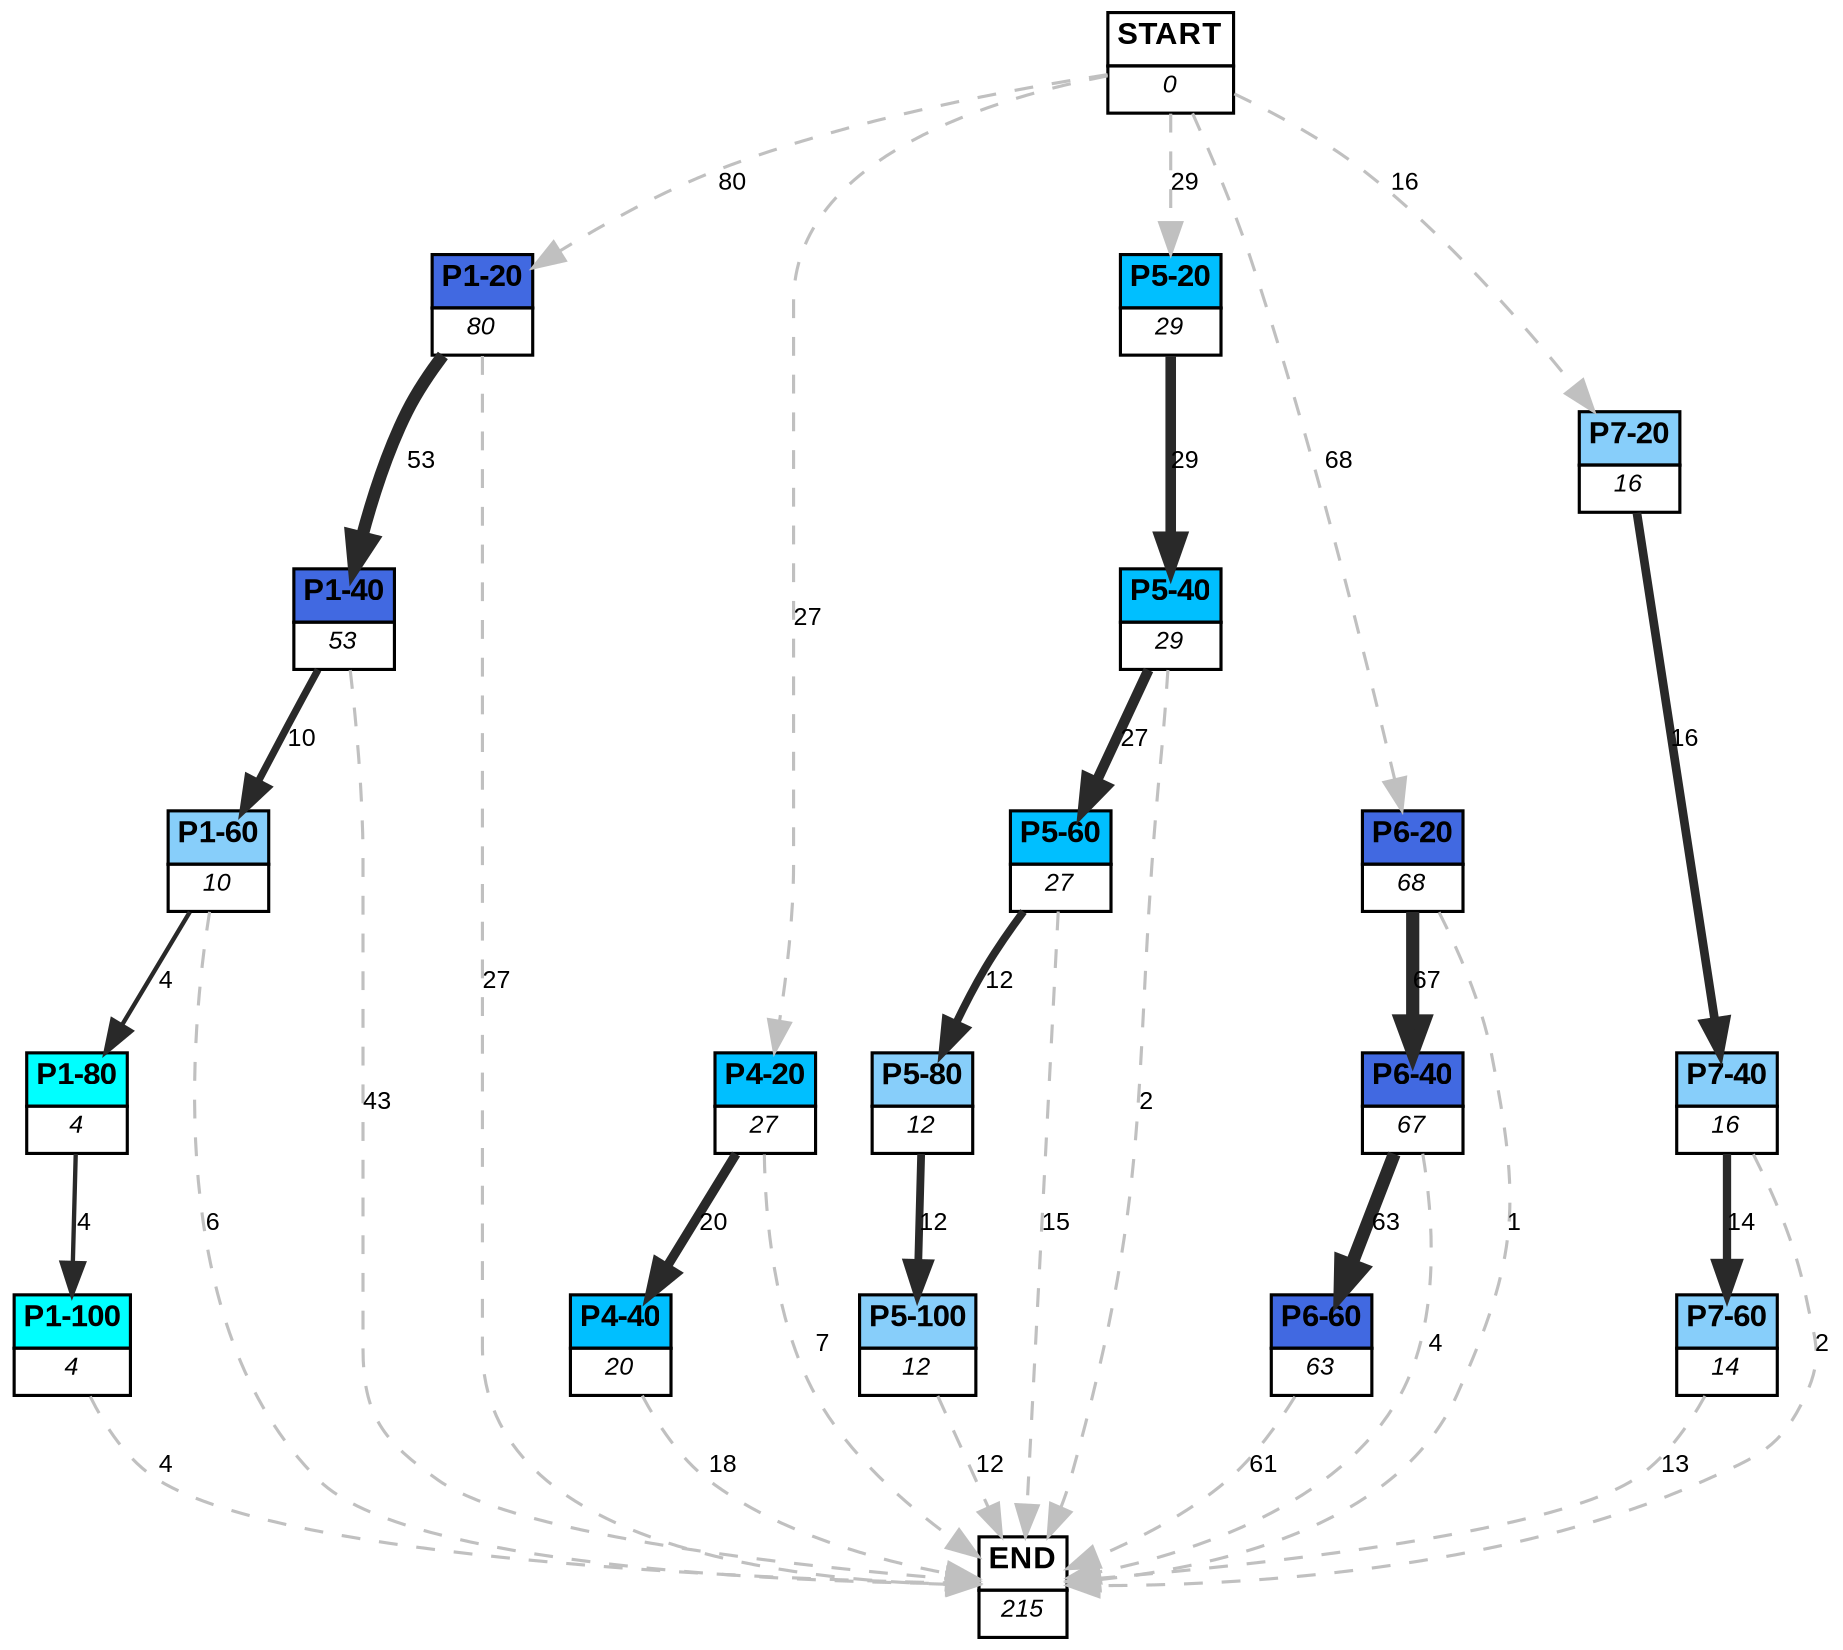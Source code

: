 digraph graphname {
	dpi = 150
	size="16,11!";
	margin = 0;
"P1-20" [shape=plain, label=<<table border="0" cellborder="1" cellspacing="0"><tr><td bgcolor="royalblue"><FONT face="Arial" POINT-SIZE="10"><b>P1-20</b></FONT></td></tr><tr><td bgcolor="white"><FONT face="Arial" POINT-SIZE="8"><i>80</i></FONT></td></tr></table>>]
"P4-20" [shape=plain, label=<<table border="0" cellborder="1" cellspacing="0"><tr><td bgcolor="deepskyblue"><FONT face="Arial" POINT-SIZE="10"><b>P4-20</b></FONT></td></tr><tr><td bgcolor="white"><FONT face="Arial" POINT-SIZE="8"><i>27</i></FONT></td></tr></table>>]
"P4-40" [shape=plain, label=<<table border="0" cellborder="1" cellspacing="0"><tr><td bgcolor="deepskyblue"><FONT face="Arial" POINT-SIZE="10"><b>P4-40</b></FONT></td></tr><tr><td bgcolor="white"><FONT face="Arial" POINT-SIZE="8"><i>20</i></FONT></td></tr></table>>]
"P1-40" [shape=plain, label=<<table border="0" cellborder="1" cellspacing="0"><tr><td bgcolor="royalblue"><FONT face="Arial" POINT-SIZE="10"><b>P1-40</b></FONT></td></tr><tr><td bgcolor="white"><FONT face="Arial" POINT-SIZE="8"><i>53</i></FONT></td></tr></table>>]
"P5-20" [shape=plain, label=<<table border="0" cellborder="1" cellspacing="0"><tr><td bgcolor="deepskyblue"><FONT face="Arial" POINT-SIZE="10"><b>P5-20</b></FONT></td></tr><tr><td bgcolor="white"><FONT face="Arial" POINT-SIZE="8"><i>29</i></FONT></td></tr></table>>]
"P5-40" [shape=plain, label=<<table border="0" cellborder="1" cellspacing="0"><tr><td bgcolor="deepskyblue"><FONT face="Arial" POINT-SIZE="10"><b>P5-40</b></FONT></td></tr><tr><td bgcolor="white"><FONT face="Arial" POINT-SIZE="8"><i>29</i></FONT></td></tr></table>>]
"P1-60" [shape=plain, label=<<table border="0" cellborder="1" cellspacing="0"><tr><td bgcolor="lightskyblue"><FONT face="Arial" POINT-SIZE="10"><b>P1-60</b></FONT></td></tr><tr><td bgcolor="white"><FONT face="Arial" POINT-SIZE="8"><i>10</i></FONT></td></tr></table>>]
"P1-80" [shape=plain, label=<<table border="0" cellborder="1" cellspacing="0"><tr><td bgcolor="aqua"><FONT face="Arial" POINT-SIZE="10"><b>P1-80</b></FONT></td></tr><tr><td bgcolor="white"><FONT face="Arial" POINT-SIZE="8"><i>4</i></FONT></td></tr></table>>]
"P1-100" [shape=plain, label=<<table border="0" cellborder="1" cellspacing="0"><tr><td bgcolor="aqua"><FONT face="Arial" POINT-SIZE="10"><b>P1-100</b></FONT></td></tr><tr><td bgcolor="white"><FONT face="Arial" POINT-SIZE="8"><i>4</i></FONT></td></tr></table>>]
"P5-60" [shape=plain, label=<<table border="0" cellborder="1" cellspacing="0"><tr><td bgcolor="deepskyblue"><FONT face="Arial" POINT-SIZE="10"><b>P5-60</b></FONT></td></tr><tr><td bgcolor="white"><FONT face="Arial" POINT-SIZE="8"><i>27</i></FONT></td></tr></table>>]
"P5-80" [shape=plain, label=<<table border="0" cellborder="1" cellspacing="0"><tr><td bgcolor="lightskyblue"><FONT face="Arial" POINT-SIZE="10"><b>P5-80</b></FONT></td></tr><tr><td bgcolor="white"><FONT face="Arial" POINT-SIZE="8"><i>12</i></FONT></td></tr></table>>]
"P5-100" [shape=plain, label=<<table border="0" cellborder="1" cellspacing="0"><tr><td bgcolor="lightskyblue"><FONT face="Arial" POINT-SIZE="10"><b>P5-100</b></FONT></td></tr><tr><td bgcolor="white"><FONT face="Arial" POINT-SIZE="8"><i>12</i></FONT></td></tr></table>>]
"P6-20" [shape=plain, label=<<table border="0" cellborder="1" cellspacing="0"><tr><td bgcolor="royalblue"><FONT face="Arial" POINT-SIZE="10"><b>P6-20</b></FONT></td></tr><tr><td bgcolor="white"><FONT face="Arial" POINT-SIZE="8"><i>68</i></FONT></td></tr></table>>]
"P6-40" [shape=plain, label=<<table border="0" cellborder="1" cellspacing="0"><tr><td bgcolor="royalblue"><FONT face="Arial" POINT-SIZE="10"><b>P6-40</b></FONT></td></tr><tr><td bgcolor="white"><FONT face="Arial" POINT-SIZE="8"><i>67</i></FONT></td></tr></table>>]
"P6-60" [shape=plain, label=<<table border="0" cellborder="1" cellspacing="0"><tr><td bgcolor="royalblue"><FONT face="Arial" POINT-SIZE="10"><b>P6-60</b></FONT></td></tr><tr><td bgcolor="white"><FONT face="Arial" POINT-SIZE="8"><i>63</i></FONT></td></tr></table>>]
"P7-20" [shape=plain, label=<<table border="0" cellborder="1" cellspacing="0"><tr><td bgcolor="lightskyblue"><FONT face="Arial" POINT-SIZE="10"><b>P7-20</b></FONT></td></tr><tr><td bgcolor="white"><FONT face="Arial" POINT-SIZE="8"><i>16</i></FONT></td></tr></table>>]
"P7-40" [shape=plain, label=<<table border="0" cellborder="1" cellspacing="0"><tr><td bgcolor="lightskyblue"><FONT face="Arial" POINT-SIZE="10"><b>P7-40</b></FONT></td></tr><tr><td bgcolor="white"><FONT face="Arial" POINT-SIZE="8"><i>16</i></FONT></td></tr></table>>]
"P7-60" [shape=plain, label=<<table border="0" cellborder="1" cellspacing="0"><tr><td bgcolor="lightskyblue"><FONT face="Arial" POINT-SIZE="10"><b>P7-60</b></FONT></td></tr><tr><td bgcolor="white"><FONT face="Arial" POINT-SIZE="8"><i>14</i></FONT></td></tr></table>>]
"START" [shape=plain, label=<<table border="0" cellborder="1" cellspacing="0"><tr><td bgcolor="white"><FONT face="Arial" POINT-SIZE="10"><b>START</b></FONT></td></tr><tr><td bgcolor="white"><FONT face="Arial" POINT-SIZE="8"><i>0</i></FONT></td></tr></table>>]
"END" [shape=plain, label=<<table border="0" cellborder="1" cellspacing="0"><tr><td bgcolor="white"><FONT face="Arial" POINT-SIZE="10"><b>END</b></FONT></td></tr><tr><td bgcolor="white"><FONT face="Arial" POINT-SIZE="8"><i>215</i></FONT></td></tr></table>>]
"P1-20" -> "P1-40" [ color=grey16 penwidth = "3.970291913552122"label ="53" labelfloat=false fontname="Arial" fontsize=8]
"P1-20" -> "END" [ style = dashed color=grey label ="27" labelfloat=false fontname="Arial" fontsize=8]
"P4-20" -> "P4-40" [ color=grey16 penwidth = "2.995732273553991"label ="20" labelfloat=false fontname="Arial" fontsize=8]
"P4-20" -> "END" [ style = dashed color=grey label ="7" labelfloat=false fontname="Arial" fontsize=8]
"P4-40" -> "END" [ style = dashed color=grey label ="18" labelfloat=false fontname="Arial" fontsize=8]
"P1-40" -> "P1-60" [ color=grey16 penwidth = "2.302585092994046"label ="10" labelfloat=false fontname="Arial" fontsize=8]
"P1-40" -> "END" [ style = dashed color=grey label ="43" labelfloat=false fontname="Arial" fontsize=8]
"P5-20" -> "P5-40" [ color=grey16 penwidth = "3.367295829986474"label ="29" labelfloat=false fontname="Arial" fontsize=8]
"P5-40" -> "P5-60" [ color=grey16 penwidth = "3.295836866004329"label ="27" labelfloat=false fontname="Arial" fontsize=8]
"P5-40" -> "END" [ style = dashed color=grey label ="2" labelfloat=false fontname="Arial" fontsize=8]
"P1-60" -> "P1-80" [ color=grey16 penwidth = "1.3862943611198906"label ="4" labelfloat=false fontname="Arial" fontsize=8]
"P1-60" -> "END" [ style = dashed color=grey label ="6" labelfloat=false fontname="Arial" fontsize=8]
"P1-80" -> "P1-100" [ color=grey16 penwidth = "1.3862943611198906"label ="4" labelfloat=false fontname="Arial" fontsize=8]
"P1-100" -> "END" [ style = dashed color=grey label ="4" labelfloat=false fontname="Arial" fontsize=8]
"P5-60" -> "P5-80" [ color=grey16 penwidth = "2.4849066497880004"label ="12" labelfloat=false fontname="Arial" fontsize=8]
"P5-60" -> "END" [ style = dashed color=grey label ="15" labelfloat=false fontname="Arial" fontsize=8]
"P5-80" -> "P5-100" [ color=grey16 penwidth = "2.4849066497880004"label ="12" labelfloat=false fontname="Arial" fontsize=8]
"P5-100" -> "END" [ style = dashed color=grey label ="12" labelfloat=false fontname="Arial" fontsize=8]
"P6-20" -> "P6-40" [ color=grey16 penwidth = "4.204692619390966"label ="67" labelfloat=false fontname="Arial" fontsize=8]
"P6-20" -> "END" [ style = dashed color=grey label ="1" labelfloat=false fontname="Arial" fontsize=8]
"P6-40" -> "P6-60" [ color=grey16 penwidth = "4.143134726391533"label ="63" labelfloat=false fontname="Arial" fontsize=8]
"P6-40" -> "END" [ style = dashed color=grey label ="4" labelfloat=false fontname="Arial" fontsize=8]
"P6-60" -> "END" [ style = dashed color=grey label ="61" labelfloat=false fontname="Arial" fontsize=8]
"P7-20" -> "P7-40" [ color=grey16 penwidth = "2.772588722239781"label ="16" labelfloat=false fontname="Arial" fontsize=8]
"P7-40" -> "P7-60" [ color=grey16 penwidth = "2.6390573296152584"label ="14" labelfloat=false fontname="Arial" fontsize=8]
"P7-40" -> "END" [ style = dashed color=grey label ="2" labelfloat=false fontname="Arial" fontsize=8]
"P7-60" -> "END" [ style = dashed color=grey label ="13" labelfloat=false fontname="Arial" fontsize=8]
"START" -> "P1-20" [ style = dashed color=grey label ="80" labelfloat=false fontname="Arial" fontsize=8]
"START" -> "P4-20" [ style = dashed color=grey label ="27" labelfloat=false fontname="Arial" fontsize=8]
"START" -> "P5-20" [ style = dashed color=grey label ="29" labelfloat=false fontname="Arial" fontsize=8]
"START" -> "P6-20" [ style = dashed color=grey label ="68" labelfloat=false fontname="Arial" fontsize=8]
"START" -> "P7-20" [ style = dashed color=grey label ="16" labelfloat=false fontname="Arial" fontsize=8]
}
